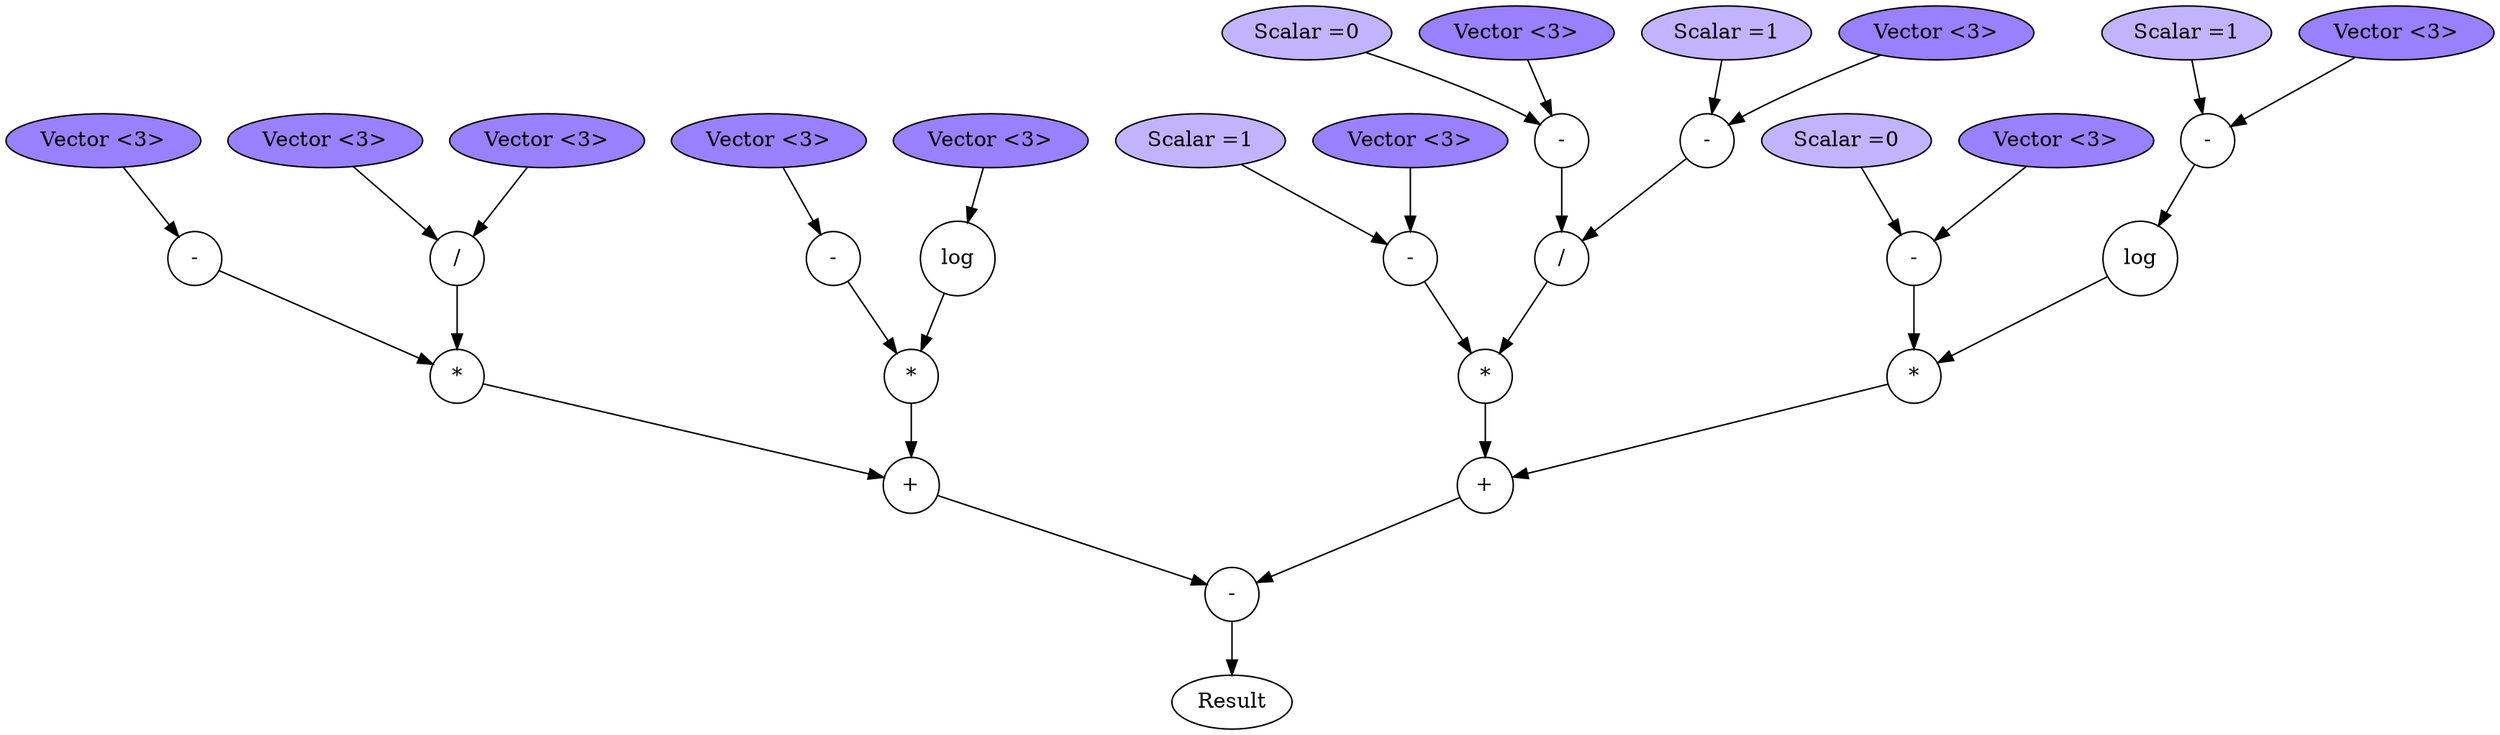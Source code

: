 digraph nn_diff{
	1 [label="-", shape=circle];
	2 [label="+", shape=circle];
	3 [label="*", shape=circle];
	4 [label="-", shape=circle];
	5 [label="Vector <3>", style="filled", fillcolor=".7 .5 1.0"];
	6 [label="/", shape=circle];
	7 [label="Vector <3>", style="filled", fillcolor=".7 .5 1.0"];
	8 [label="Vector <3>", style="filled", fillcolor=".7 .5 1.0"];
	9 [label="*", shape=circle];
	10 [label="-", shape=circle];
	11 [label="Vector <3>", style="filled", fillcolor=".7 .5 1.0"];
	12 [label="log", shape=circle];
	13 [label="Vector <3>", style="filled", fillcolor=".7 .5 1.0"];
	14 [label="+", shape=circle];
	15 [label="*", shape=circle];
	16 [label="-", shape=circle];
	17 [label="Scalar =1", style="filled", fillcolor=".7 .3 1.0"];
	18 [label="Vector <3>", style="filled", fillcolor=".7 .5 1.0"];
	19 [label="/", shape=circle];
	20 [label="-", shape=circle];
	21 [label="Scalar =0", style="filled", fillcolor=".7 .3 1.0"];
	22 [label="Vector <3>", style="filled", fillcolor=".7 .5 1.0"];
	23 [label="-", shape=circle];
	24 [label="Scalar =1", style="filled", fillcolor=".7 .3 1.0"];
	25 [label="Vector <3>", style="filled", fillcolor=".7 .5 1.0"];
	26 [label="*", shape=circle];
	27 [label="-", shape=circle];
	28 [label="Scalar =0", style="filled", fillcolor=".7 .3 1.0"];
	29 [label="Vector <3>", style="filled", fillcolor=".7 .5 1.0"];
	30 [label="log", shape=circle];
	31 [label="-", shape=circle];
	32 [label="Scalar =1", style="filled", fillcolor=".7 .3 1.0"];
	33 [label="Vector <3>", style="filled", fillcolor=".7 .5 1.0"];
	1 -> Result ;
	2 -> 1;
	14 -> 1;
	3 -> 2;
	9 -> 2;
	4 -> 3;
	6 -> 3;
	5 -> 4;
	7 -> 6;
	8 -> 6;
	10 -> 9;
	12 -> 9;
	11 -> 10;
	13 -> 12;
	15 -> 14;
	26 -> 14;
	16 -> 15;
	19 -> 15;
	17 -> 16;
	18 -> 16;
	20 -> 19;
	23 -> 19;
	21 -> 20;
	22 -> 20;
	24 -> 23;
	25 -> 23;
	27 -> 26;
	30 -> 26;
	28 -> 27;
	29 -> 27;
	31 -> 30;
	32 -> 31;
	33 -> 31;
}
